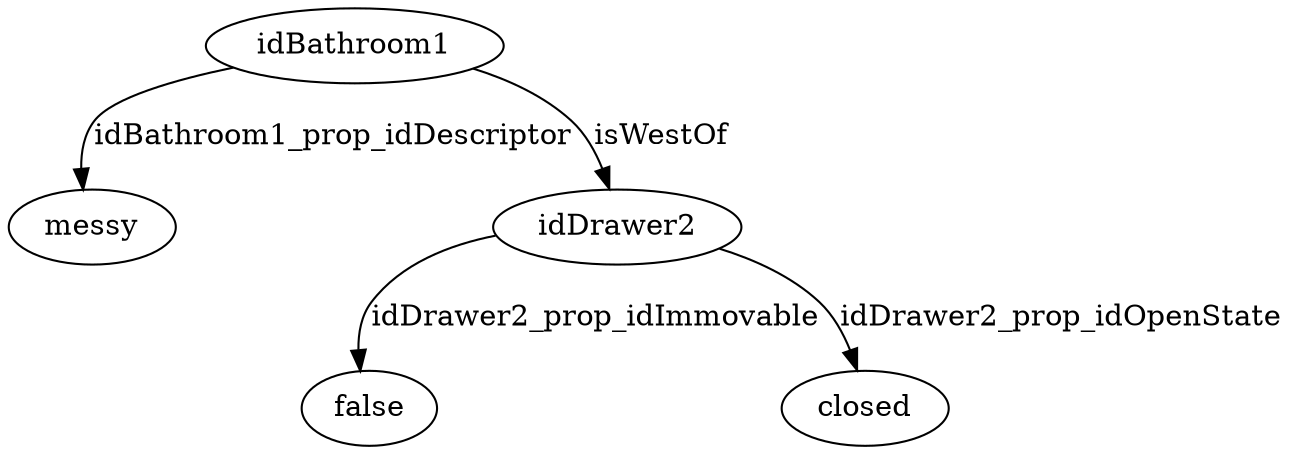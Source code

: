 strict digraph  {
idBathroom1 [node_type=entity_node, root=root];
messy;
idDrawer2;
false;
closed;
idBathroom1 -> messy  [edge_type=property, label=idBathroom1_prop_idDescriptor];
idBathroom1 -> idDrawer2  [edge_type=relationship, label=isWestOf];
idDrawer2 -> false  [edge_type=property, label=idDrawer2_prop_idImmovable];
idDrawer2 -> closed  [edge_type=property, label=idDrawer2_prop_idOpenState];
}
